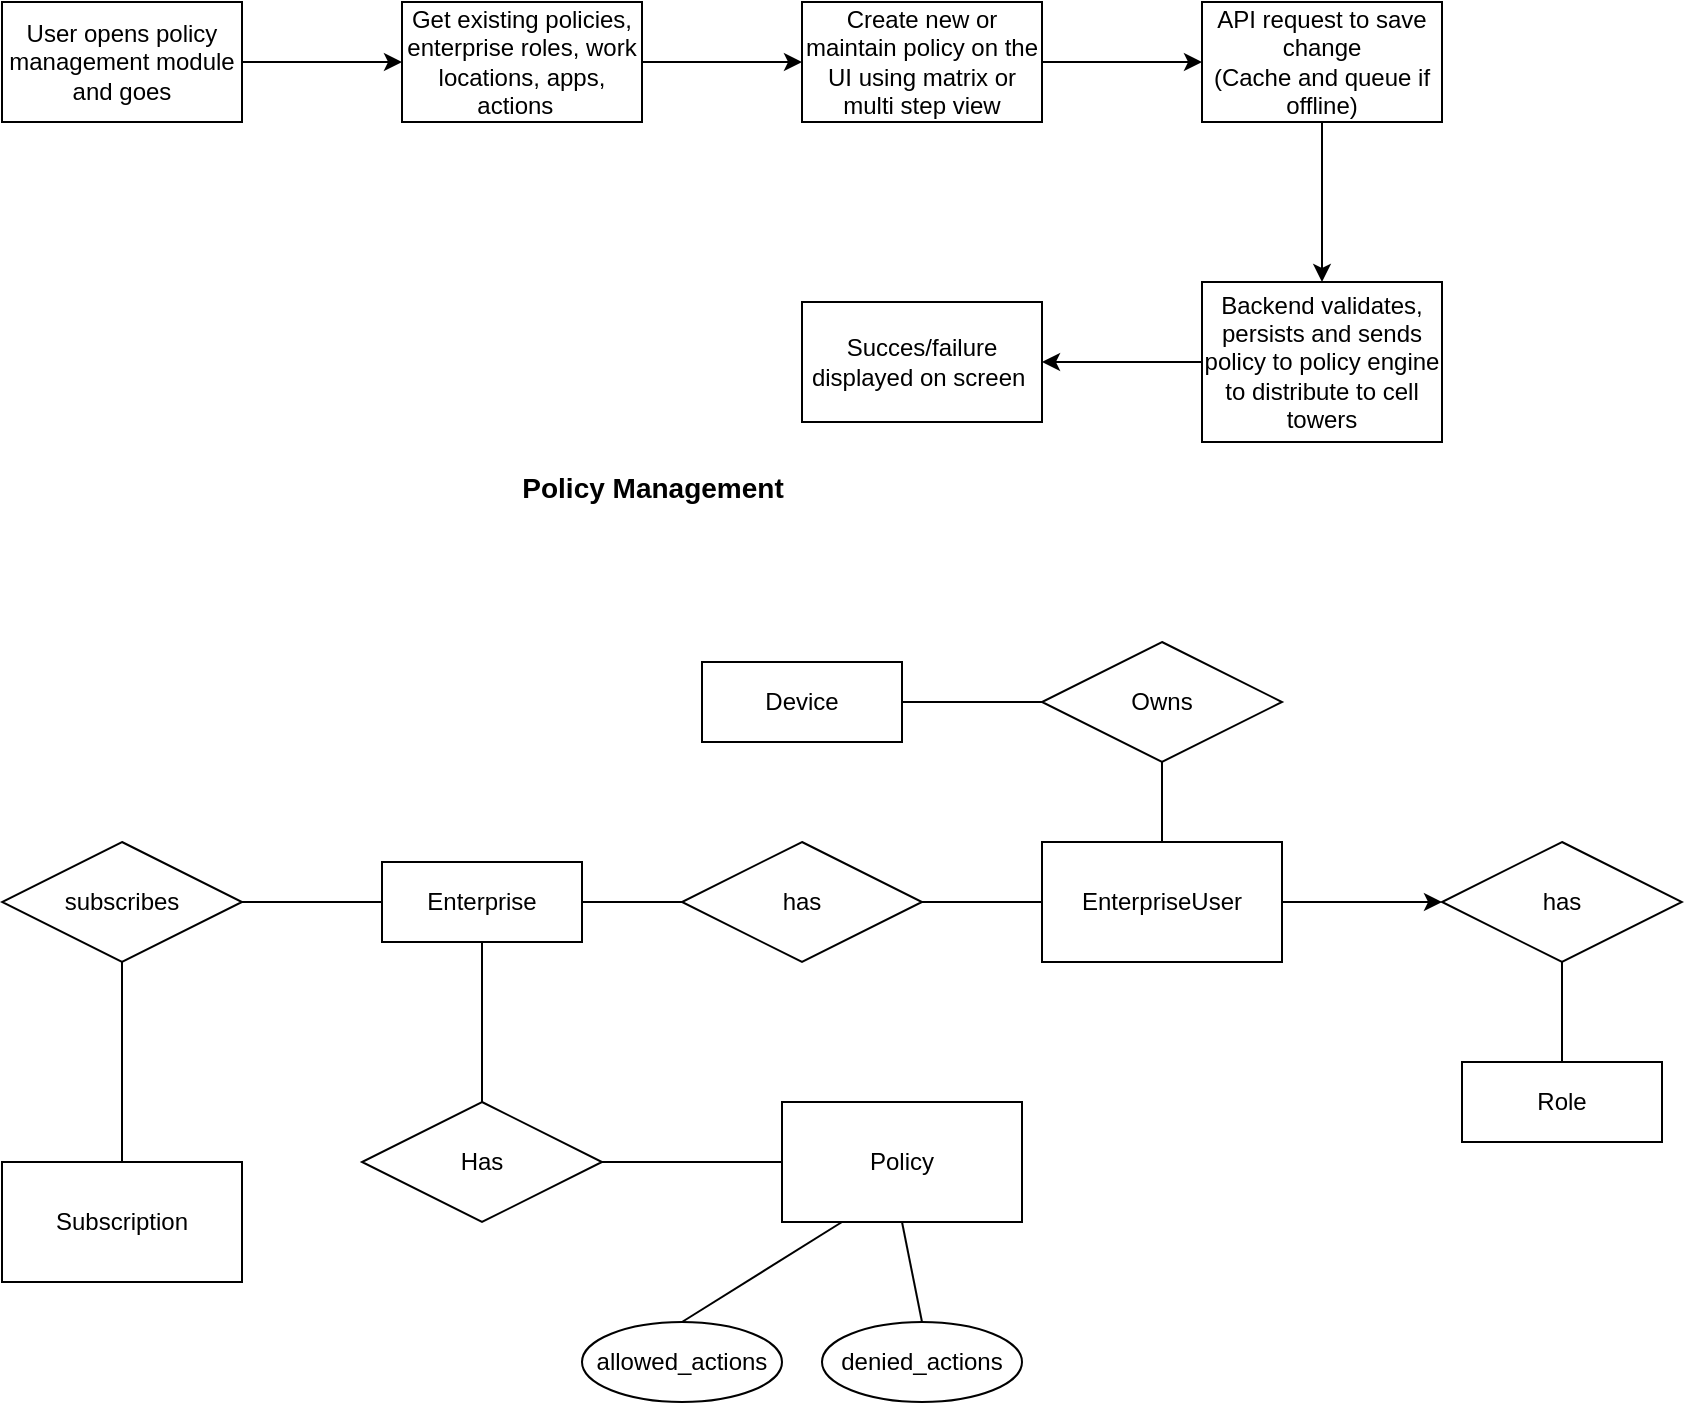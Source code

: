 <mxfile version="27.1.4">
  <diagram name="Page-1" id="qgwuT4itkb1AjUPC2KtM">
    <mxGraphModel dx="1042" dy="562" grid="1" gridSize="10" guides="1" tooltips="1" connect="1" arrows="1" fold="1" page="1" pageScale="1" pageWidth="850" pageHeight="1100" math="0" shadow="0">
      <root>
        <mxCell id="0" />
        <mxCell id="1" parent="0" />
        <mxCell id="ft27JHIak2lnVU1Jxt6R-5" value="" style="edgeStyle=orthogonalEdgeStyle;rounded=0;orthogonalLoop=1;jettySize=auto;html=1;" edge="1" parent="1" source="ft27JHIak2lnVU1Jxt6R-1" target="ft27JHIak2lnVU1Jxt6R-4">
          <mxGeometry relative="1" as="geometry" />
        </mxCell>
        <mxCell id="ft27JHIak2lnVU1Jxt6R-1" value="User opens policy management module&lt;div&gt;and goes&lt;/div&gt;" style="rounded=0;whiteSpace=wrap;html=1;" vertex="1" parent="1">
          <mxGeometry x="50" y="50" width="120" height="60" as="geometry" />
        </mxCell>
        <mxCell id="ft27JHIak2lnVU1Jxt6R-7" value="" style="edgeStyle=orthogonalEdgeStyle;rounded=0;orthogonalLoop=1;jettySize=auto;html=1;" edge="1" parent="1" source="ft27JHIak2lnVU1Jxt6R-4" target="ft27JHIak2lnVU1Jxt6R-6">
          <mxGeometry relative="1" as="geometry" />
        </mxCell>
        <mxCell id="ft27JHIak2lnVU1Jxt6R-4" value="Get existing policies, enterprise roles, work locations, apps, actions&amp;nbsp;&amp;nbsp;" style="rounded=0;whiteSpace=wrap;html=1;" vertex="1" parent="1">
          <mxGeometry x="250" y="50" width="120" height="60" as="geometry" />
        </mxCell>
        <mxCell id="ft27JHIak2lnVU1Jxt6R-9" value="" style="edgeStyle=orthogonalEdgeStyle;rounded=0;orthogonalLoop=1;jettySize=auto;html=1;" edge="1" parent="1" source="ft27JHIak2lnVU1Jxt6R-6" target="ft27JHIak2lnVU1Jxt6R-8">
          <mxGeometry relative="1" as="geometry" />
        </mxCell>
        <mxCell id="ft27JHIak2lnVU1Jxt6R-6" value="Create new or maintain policy on the UI using matrix or multi step view" style="whiteSpace=wrap;html=1;rounded=0;" vertex="1" parent="1">
          <mxGeometry x="450" y="50" width="120" height="60" as="geometry" />
        </mxCell>
        <mxCell id="ft27JHIak2lnVU1Jxt6R-13" value="" style="edgeStyle=orthogonalEdgeStyle;rounded=0;orthogonalLoop=1;jettySize=auto;html=1;" edge="1" parent="1" source="ft27JHIak2lnVU1Jxt6R-8" target="ft27JHIak2lnVU1Jxt6R-12">
          <mxGeometry relative="1" as="geometry" />
        </mxCell>
        <mxCell id="ft27JHIak2lnVU1Jxt6R-8" value="API request to save change&lt;div&gt;(Cache and queue if offline)&lt;/div&gt;" style="whiteSpace=wrap;html=1;rounded=0;" vertex="1" parent="1">
          <mxGeometry x="650" y="50" width="120" height="60" as="geometry" />
        </mxCell>
        <mxCell id="ft27JHIak2lnVU1Jxt6R-15" value="" style="edgeStyle=orthogonalEdgeStyle;rounded=0;orthogonalLoop=1;jettySize=auto;html=1;" edge="1" parent="1" source="ft27JHIak2lnVU1Jxt6R-12" target="ft27JHIak2lnVU1Jxt6R-14">
          <mxGeometry relative="1" as="geometry" />
        </mxCell>
        <mxCell id="ft27JHIak2lnVU1Jxt6R-12" value="Backend validates, persists and sends policy to policy engine to distribute to cell towers" style="rounded=0;whiteSpace=wrap;html=1;" vertex="1" parent="1">
          <mxGeometry x="650" y="190" width="120" height="80" as="geometry" />
        </mxCell>
        <mxCell id="ft27JHIak2lnVU1Jxt6R-14" value="Succes/failure displayed on screen&amp;nbsp;" style="whiteSpace=wrap;html=1;rounded=0;" vertex="1" parent="1">
          <mxGeometry x="450" y="200" width="120" height="60" as="geometry" />
        </mxCell>
        <mxCell id="ft27JHIak2lnVU1Jxt6R-16" value="&lt;font style=&quot;font-size: 14px;&quot;&gt;Policy Management&lt;/font&gt;" style="text;strokeColor=none;fillColor=none;html=1;fontSize=24;fontStyle=1;verticalAlign=middle;align=center;" vertex="1" parent="1">
          <mxGeometry x="325" y="270" width="100" height="40" as="geometry" />
        </mxCell>
        <mxCell id="ft27JHIak2lnVU1Jxt6R-19" value="" style="edgeStyle=orthogonalEdgeStyle;rounded=0;orthogonalLoop=1;jettySize=auto;html=1;endArrow=none;" edge="1" parent="1" source="ft27JHIak2lnVU1Jxt6R-17" target="ft27JHIak2lnVU1Jxt6R-18">
          <mxGeometry relative="1" as="geometry">
            <Array as="points">
              <mxPoint x="140" y="500" />
            </Array>
          </mxGeometry>
        </mxCell>
        <mxCell id="ft27JHIak2lnVU1Jxt6R-35" value="" style="edgeStyle=orthogonalEdgeStyle;rounded=0;orthogonalLoop=1;jettySize=auto;html=1;endArrow=none;" edge="1" parent="1" source="ft27JHIak2lnVU1Jxt6R-17" target="ft27JHIak2lnVU1Jxt6R-34">
          <mxGeometry relative="1" as="geometry" />
        </mxCell>
        <mxCell id="ft27JHIak2lnVU1Jxt6R-17" value="Enterprise" style="whiteSpace=wrap;html=1;align=center;" vertex="1" parent="1">
          <mxGeometry x="240" y="480" width="100" height="40" as="geometry" />
        </mxCell>
        <mxCell id="ft27JHIak2lnVU1Jxt6R-27" value="" style="edgeStyle=orthogonalEdgeStyle;rounded=0;orthogonalLoop=1;jettySize=auto;html=1;endArrow=none;" edge="1" parent="1" source="ft27JHIak2lnVU1Jxt6R-18" target="ft27JHIak2lnVU1Jxt6R-26">
          <mxGeometry relative="1" as="geometry" />
        </mxCell>
        <mxCell id="ft27JHIak2lnVU1Jxt6R-29" value="" style="edgeStyle=orthogonalEdgeStyle;rounded=0;orthogonalLoop=1;jettySize=auto;html=1;exitX=1;exitY=0.5;exitDx=0;exitDy=0;endArrow=none;" edge="1" parent="1" source="ft27JHIak2lnVU1Jxt6R-17" target="ft27JHIak2lnVU1Jxt6R-28">
          <mxGeometry relative="1" as="geometry" />
        </mxCell>
        <mxCell id="ft27JHIak2lnVU1Jxt6R-18" value="subscribes" style="shape=rhombus;perimeter=rhombusPerimeter;whiteSpace=wrap;html=1;align=center;" vertex="1" parent="1">
          <mxGeometry x="50" y="470" width="120" height="60" as="geometry" />
        </mxCell>
        <mxCell id="ft27JHIak2lnVU1Jxt6R-26" value="Subscription" style="whiteSpace=wrap;html=1;" vertex="1" parent="1">
          <mxGeometry x="50" y="630" width="120" height="60" as="geometry" />
        </mxCell>
        <mxCell id="ft27JHIak2lnVU1Jxt6R-31" value="" style="edgeStyle=orthogonalEdgeStyle;rounded=0;orthogonalLoop=1;jettySize=auto;html=1;endArrow=none;" edge="1" parent="1" source="ft27JHIak2lnVU1Jxt6R-28" target="ft27JHIak2lnVU1Jxt6R-30">
          <mxGeometry relative="1" as="geometry" />
        </mxCell>
        <mxCell id="ft27JHIak2lnVU1Jxt6R-28" value="has" style="shape=rhombus;perimeter=rhombusPerimeter;whiteSpace=wrap;html=1;align=center;" vertex="1" parent="1">
          <mxGeometry x="390" y="470" width="120" height="60" as="geometry" />
        </mxCell>
        <mxCell id="ft27JHIak2lnVU1Jxt6R-39" value="" style="edgeStyle=orthogonalEdgeStyle;rounded=0;orthogonalLoop=1;jettySize=auto;html=1;" edge="1" parent="1" source="ft27JHIak2lnVU1Jxt6R-30" target="ft27JHIak2lnVU1Jxt6R-38">
          <mxGeometry relative="1" as="geometry" />
        </mxCell>
        <mxCell id="ft27JHIak2lnVU1Jxt6R-30" value="EnterpriseUser" style="shape=label;whiteSpace=wrap;html=1;align=center;" vertex="1" parent="1">
          <mxGeometry x="570" y="470" width="120" height="60" as="geometry" />
        </mxCell>
        <mxCell id="ft27JHIak2lnVU1Jxt6R-34" value="Has" style="whiteSpace=wrap;html=1;align=center;shape=rhombus;perimeter=rhombusPerimeter;" vertex="1" parent="1">
          <mxGeometry x="230" y="600" width="120" height="60" as="geometry" />
        </mxCell>
        <mxCell id="ft27JHIak2lnVU1Jxt6R-36" value="Policy" style="whiteSpace=wrap;html=1;" vertex="1" parent="1">
          <mxGeometry x="440" y="600" width="120" height="60" as="geometry" />
        </mxCell>
        <mxCell id="ft27JHIak2lnVU1Jxt6R-38" value="has" style="whiteSpace=wrap;html=1;shape=rhombus;perimeter=rhombusPerimeter;" vertex="1" parent="1">
          <mxGeometry x="770" y="470" width="120" height="60" as="geometry" />
        </mxCell>
        <mxCell id="ft27JHIak2lnVU1Jxt6R-43" value="" style="endArrow=none;html=1;rounded=0;exitX=1;exitY=0.5;exitDx=0;exitDy=0;entryX=0;entryY=0.5;entryDx=0;entryDy=0;" edge="1" parent="1" source="ft27JHIak2lnVU1Jxt6R-34" target="ft27JHIak2lnVU1Jxt6R-36">
          <mxGeometry relative="1" as="geometry">
            <mxPoint x="390" y="630" as="sourcePoint" />
            <mxPoint x="440" y="680" as="targetPoint" />
          </mxGeometry>
        </mxCell>
        <mxCell id="ft27JHIak2lnVU1Jxt6R-44" value="Role" style="whiteSpace=wrap;html=1;align=center;" vertex="1" parent="1">
          <mxGeometry x="780" y="580" width="100" height="40" as="geometry" />
        </mxCell>
        <mxCell id="ft27JHIak2lnVU1Jxt6R-47" value="" style="endArrow=none;html=1;rounded=0;entryX=0.5;entryY=1;entryDx=0;entryDy=0;exitX=0.5;exitY=0;exitDx=0;exitDy=0;" edge="1" parent="1" source="ft27JHIak2lnVU1Jxt6R-44" target="ft27JHIak2lnVU1Jxt6R-38">
          <mxGeometry relative="1" as="geometry">
            <mxPoint x="740" y="540" as="sourcePoint" />
            <mxPoint x="900" y="540" as="targetPoint" />
          </mxGeometry>
        </mxCell>
        <mxCell id="ft27JHIak2lnVU1Jxt6R-48" value="Owns" style="shape=rhombus;perimeter=rhombusPerimeter;whiteSpace=wrap;html=1;align=center;" vertex="1" parent="1">
          <mxGeometry x="570" y="370" width="120" height="60" as="geometry" />
        </mxCell>
        <mxCell id="ft27JHIak2lnVU1Jxt6R-49" value="" style="endArrow=none;html=1;rounded=0;entryX=0.5;entryY=0;entryDx=0;entryDy=0;exitX=0.5;exitY=1;exitDx=0;exitDy=0;" edge="1" parent="1" source="ft27JHIak2lnVU1Jxt6R-48" target="ft27JHIak2lnVU1Jxt6R-30">
          <mxGeometry relative="1" as="geometry">
            <mxPoint x="390" y="520" as="sourcePoint" />
            <mxPoint x="550" y="520" as="targetPoint" />
          </mxGeometry>
        </mxCell>
        <mxCell id="ft27JHIak2lnVU1Jxt6R-50" value="Device" style="whiteSpace=wrap;html=1;align=center;" vertex="1" parent="1">
          <mxGeometry x="400" y="380" width="100" height="40" as="geometry" />
        </mxCell>
        <mxCell id="ft27JHIak2lnVU1Jxt6R-51" value="" style="endArrow=none;html=1;rounded=0;entryX=0;entryY=0.5;entryDx=0;entryDy=0;exitX=1;exitY=0.5;exitDx=0;exitDy=0;" edge="1" parent="1" source="ft27JHIak2lnVU1Jxt6R-50" target="ft27JHIak2lnVU1Jxt6R-48">
          <mxGeometry relative="1" as="geometry">
            <mxPoint x="390" y="520" as="sourcePoint" />
            <mxPoint x="550" y="520" as="targetPoint" />
          </mxGeometry>
        </mxCell>
        <mxCell id="ft27JHIak2lnVU1Jxt6R-52" value="" style="endArrow=none;html=1;rounded=0;entryX=0.25;entryY=1;entryDx=0;entryDy=0;exitX=0.5;exitY=0;exitDx=0;exitDy=0;" edge="1" parent="1" source="ft27JHIak2lnVU1Jxt6R-53" target="ft27JHIak2lnVU1Jxt6R-36">
          <mxGeometry relative="1" as="geometry">
            <mxPoint x="400" y="700" as="sourcePoint" />
            <mxPoint x="510" y="700" as="targetPoint" />
          </mxGeometry>
        </mxCell>
        <mxCell id="ft27JHIak2lnVU1Jxt6R-53" value="allowed_actions" style="ellipse;whiteSpace=wrap;html=1;align=center;" vertex="1" parent="1">
          <mxGeometry x="340" y="710" width="100" height="40" as="geometry" />
        </mxCell>
        <mxCell id="ft27JHIak2lnVU1Jxt6R-55" value="denied_actions" style="ellipse;whiteSpace=wrap;html=1;align=center;" vertex="1" parent="1">
          <mxGeometry x="460" y="710" width="100" height="40" as="geometry" />
        </mxCell>
        <mxCell id="ft27JHIak2lnVU1Jxt6R-56" value="" style="endArrow=none;html=1;rounded=0;entryX=0.5;entryY=1;entryDx=0;entryDy=0;exitX=0.5;exitY=0;exitDx=0;exitDy=0;" edge="1" parent="1" source="ft27JHIak2lnVU1Jxt6R-55" target="ft27JHIak2lnVU1Jxt6R-36">
          <mxGeometry relative="1" as="geometry">
            <mxPoint x="420" y="520" as="sourcePoint" />
            <mxPoint x="580" y="520" as="targetPoint" />
          </mxGeometry>
        </mxCell>
      </root>
    </mxGraphModel>
  </diagram>
</mxfile>
